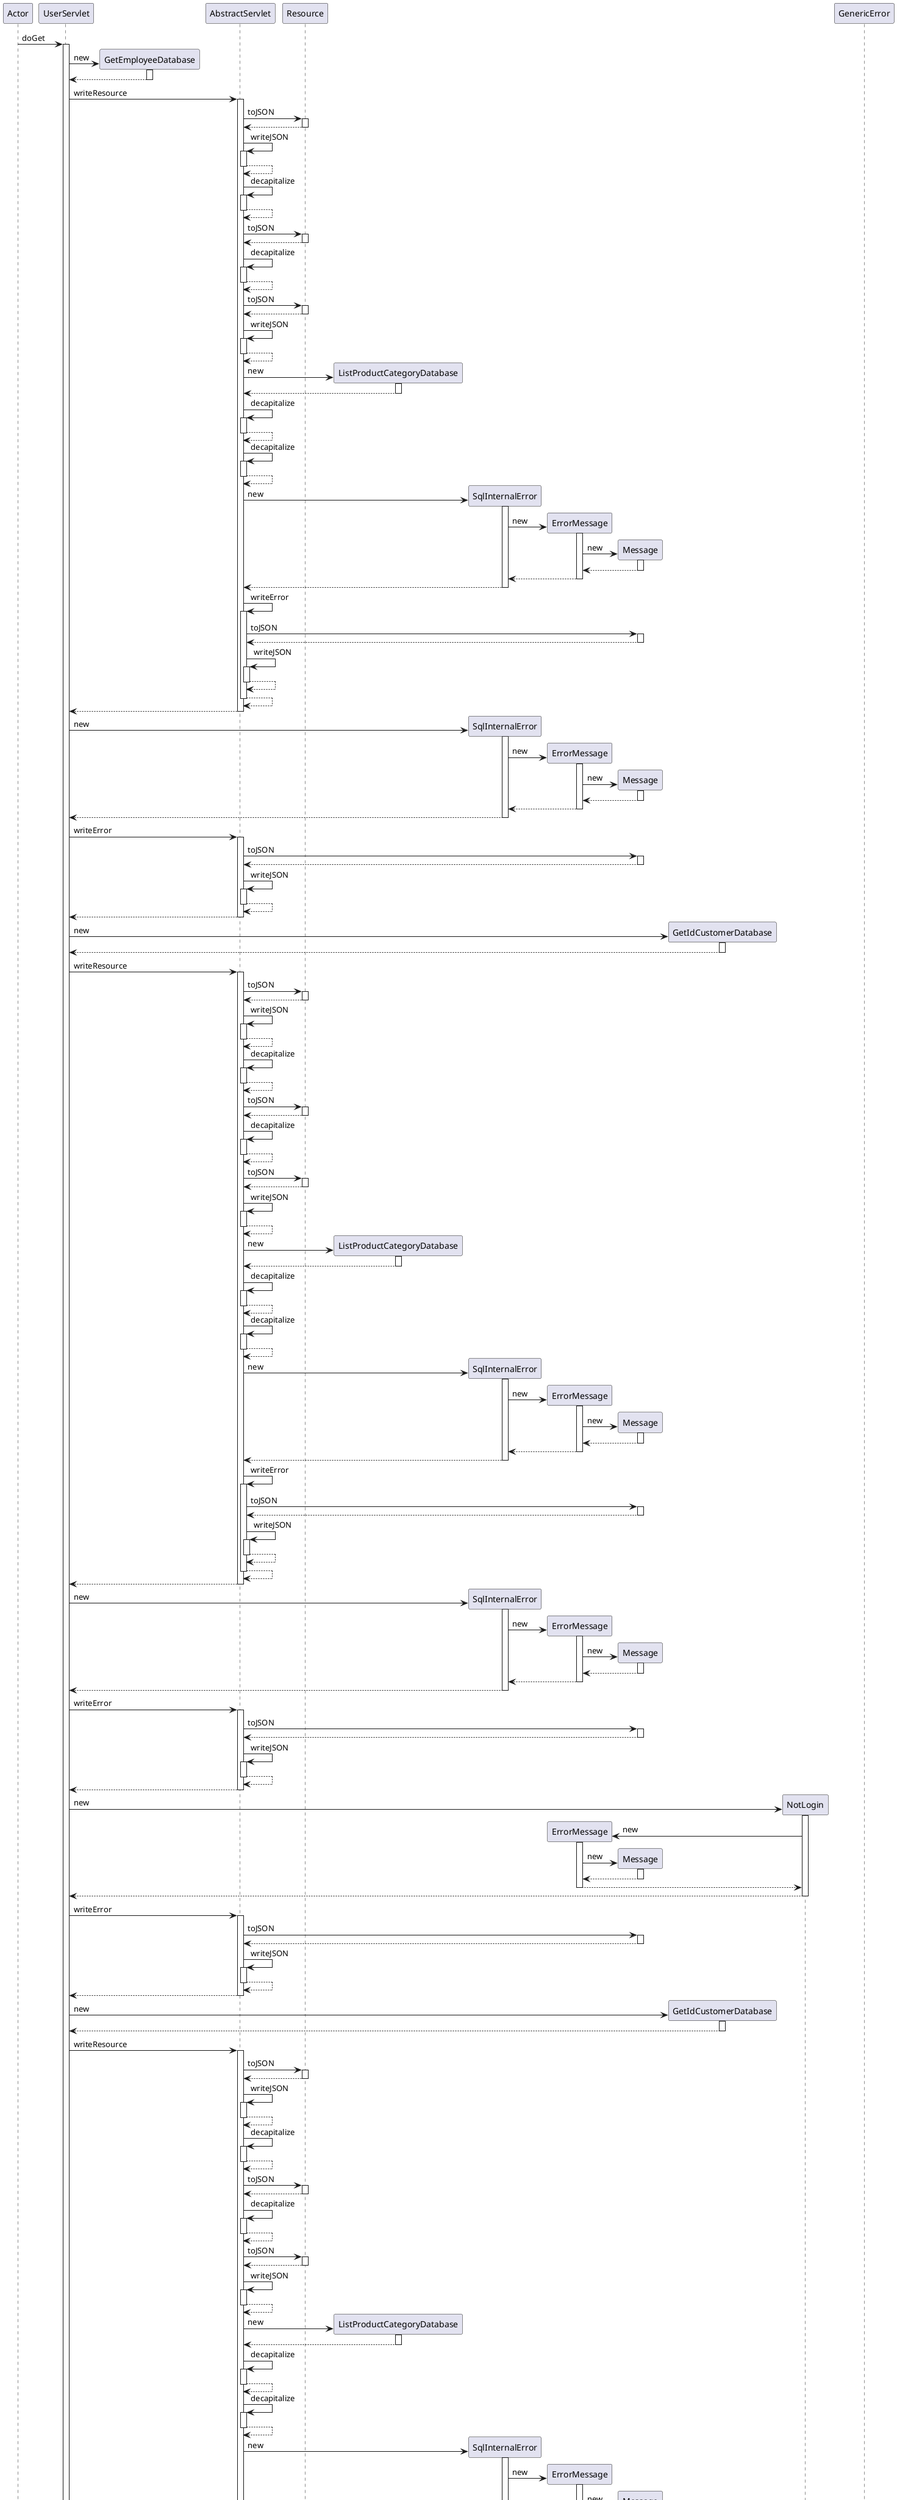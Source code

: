 @startuml
participant Actor
Actor -> UserServlet : doGet
activate UserServlet
create GetEmployeeDatabase
UserServlet -> GetEmployeeDatabase : new
activate GetEmployeeDatabase
GetEmployeeDatabase --> UserServlet
deactivate GetEmployeeDatabase
UserServlet -> AbstractServlet : writeResource
activate AbstractServlet
AbstractServlet -> Resource : toJSON
activate Resource
Resource --> AbstractServlet
deactivate Resource
AbstractServlet -> AbstractServlet : writeJSON
activate AbstractServlet
AbstractServlet --> AbstractServlet
deactivate AbstractServlet
AbstractServlet -> AbstractServlet : decapitalize
activate AbstractServlet
AbstractServlet --> AbstractServlet
deactivate AbstractServlet
AbstractServlet -> Resource : toJSON
activate Resource
Resource --> AbstractServlet
deactivate Resource
AbstractServlet -> AbstractServlet : decapitalize
activate AbstractServlet
AbstractServlet --> AbstractServlet
deactivate AbstractServlet
AbstractServlet -> Resource : toJSON
activate Resource
Resource --> AbstractServlet
deactivate Resource
AbstractServlet -> AbstractServlet : writeJSON
activate AbstractServlet
AbstractServlet --> AbstractServlet
deactivate AbstractServlet
create ListProductCategoryDatabase
AbstractServlet -> ListProductCategoryDatabase : new
activate ListProductCategoryDatabase
ListProductCategoryDatabase --> AbstractServlet
deactivate ListProductCategoryDatabase
AbstractServlet -> AbstractServlet : decapitalize
activate AbstractServlet
AbstractServlet --> AbstractServlet
deactivate AbstractServlet
AbstractServlet -> AbstractServlet : decapitalize
activate AbstractServlet
AbstractServlet --> AbstractServlet
deactivate AbstractServlet
create SqlInternalError
AbstractServlet -> SqlInternalError : new
activate SqlInternalError
create ErrorMessage
SqlInternalError -> ErrorMessage : new
activate ErrorMessage
create Message
ErrorMessage -> Message : new
activate Message
Message --> ErrorMessage
deactivate Message
ErrorMessage --> SqlInternalError
deactivate ErrorMessage
SqlInternalError --> AbstractServlet
deactivate SqlInternalError
AbstractServlet -> AbstractServlet : writeError
activate AbstractServlet
AbstractServlet -> Message : toJSON
activate Message
Message --> AbstractServlet
deactivate Message
AbstractServlet -> AbstractServlet : writeJSON
activate AbstractServlet
AbstractServlet --> AbstractServlet
deactivate AbstractServlet
AbstractServlet --> AbstractServlet
deactivate AbstractServlet
AbstractServlet --> UserServlet
deactivate AbstractServlet
create SqlInternalError
UserServlet -> SqlInternalError : new
activate SqlInternalError
create ErrorMessage
SqlInternalError -> ErrorMessage : new
activate ErrorMessage
create Message
ErrorMessage -> Message : new
activate Message
Message --> ErrorMessage
deactivate Message
ErrorMessage --> SqlInternalError
deactivate ErrorMessage
SqlInternalError --> UserServlet
deactivate SqlInternalError
UserServlet -> AbstractServlet : writeError
activate AbstractServlet
AbstractServlet -> Message : toJSON
activate Message
Message --> AbstractServlet
deactivate Message
AbstractServlet -> AbstractServlet : writeJSON
activate AbstractServlet
AbstractServlet --> AbstractServlet
deactivate AbstractServlet
AbstractServlet --> UserServlet
deactivate AbstractServlet
create GetIdCustomerDatabase
UserServlet -> GetIdCustomerDatabase : new
activate GetIdCustomerDatabase
GetIdCustomerDatabase --> UserServlet
deactivate GetIdCustomerDatabase
UserServlet -> AbstractServlet : writeResource
activate AbstractServlet
AbstractServlet -> Resource : toJSON
activate Resource
Resource --> AbstractServlet
deactivate Resource
AbstractServlet -> AbstractServlet : writeJSON
activate AbstractServlet
AbstractServlet --> AbstractServlet
deactivate AbstractServlet
AbstractServlet -> AbstractServlet : decapitalize
activate AbstractServlet
AbstractServlet --> AbstractServlet
deactivate AbstractServlet
AbstractServlet -> Resource : toJSON
activate Resource
Resource --> AbstractServlet
deactivate Resource
AbstractServlet -> AbstractServlet : decapitalize
activate AbstractServlet
AbstractServlet --> AbstractServlet
deactivate AbstractServlet
AbstractServlet -> Resource : toJSON
activate Resource
Resource --> AbstractServlet
deactivate Resource
AbstractServlet -> AbstractServlet : writeJSON
activate AbstractServlet
AbstractServlet --> AbstractServlet
deactivate AbstractServlet
create ListProductCategoryDatabase
AbstractServlet -> ListProductCategoryDatabase : new
activate ListProductCategoryDatabase
ListProductCategoryDatabase --> AbstractServlet
deactivate ListProductCategoryDatabase
AbstractServlet -> AbstractServlet : decapitalize
activate AbstractServlet
AbstractServlet --> AbstractServlet
deactivate AbstractServlet
AbstractServlet -> AbstractServlet : decapitalize
activate AbstractServlet
AbstractServlet --> AbstractServlet
deactivate AbstractServlet
create SqlInternalError
AbstractServlet -> SqlInternalError : new
activate SqlInternalError
create ErrorMessage
SqlInternalError -> ErrorMessage : new
activate ErrorMessage
create Message
ErrorMessage -> Message : new
activate Message
Message --> ErrorMessage
deactivate Message
ErrorMessage --> SqlInternalError
deactivate ErrorMessage
SqlInternalError --> AbstractServlet
deactivate SqlInternalError
AbstractServlet -> AbstractServlet : writeError
activate AbstractServlet
AbstractServlet -> Message : toJSON
activate Message
Message --> AbstractServlet
deactivate Message
AbstractServlet -> AbstractServlet : writeJSON
activate AbstractServlet
AbstractServlet --> AbstractServlet
deactivate AbstractServlet
AbstractServlet --> AbstractServlet
deactivate AbstractServlet
AbstractServlet --> UserServlet
deactivate AbstractServlet
create SqlInternalError
UserServlet -> SqlInternalError : new
activate SqlInternalError
create ErrorMessage
SqlInternalError -> ErrorMessage : new
activate ErrorMessage
create Message
ErrorMessage -> Message : new
activate Message
Message --> ErrorMessage
deactivate Message
ErrorMessage --> SqlInternalError
deactivate ErrorMessage
SqlInternalError --> UserServlet
deactivate SqlInternalError
UserServlet -> AbstractServlet : writeError
activate AbstractServlet
AbstractServlet -> Message : toJSON
activate Message
Message --> AbstractServlet
deactivate Message
AbstractServlet -> AbstractServlet : writeJSON
activate AbstractServlet
AbstractServlet --> AbstractServlet
deactivate AbstractServlet
AbstractServlet --> UserServlet
deactivate AbstractServlet
create NotLogin
UserServlet -> NotLogin : new
activate NotLogin
create ErrorMessage
NotLogin -> ErrorMessage : new
activate ErrorMessage
create Message
ErrorMessage -> Message : new
activate Message
Message --> ErrorMessage
deactivate Message
ErrorMessage --> NotLogin
deactivate ErrorMessage
NotLogin --> UserServlet
deactivate NotLogin
UserServlet -> AbstractServlet : writeError
activate AbstractServlet
AbstractServlet -> Message : toJSON
activate Message
Message --> AbstractServlet
deactivate Message
AbstractServlet -> AbstractServlet : writeJSON
activate AbstractServlet
AbstractServlet --> AbstractServlet
deactivate AbstractServlet
AbstractServlet --> UserServlet
deactivate AbstractServlet
create GetIdCustomerDatabase
UserServlet -> GetIdCustomerDatabase : new
activate GetIdCustomerDatabase
GetIdCustomerDatabase --> UserServlet
deactivate GetIdCustomerDatabase
UserServlet -> AbstractServlet : writeResource
activate AbstractServlet
AbstractServlet -> Resource : toJSON
activate Resource
Resource --> AbstractServlet
deactivate Resource
AbstractServlet -> AbstractServlet : writeJSON
activate AbstractServlet
AbstractServlet --> AbstractServlet
deactivate AbstractServlet
AbstractServlet -> AbstractServlet : decapitalize
activate AbstractServlet
AbstractServlet --> AbstractServlet
deactivate AbstractServlet
AbstractServlet -> Resource : toJSON
activate Resource
Resource --> AbstractServlet
deactivate Resource
AbstractServlet -> AbstractServlet : decapitalize
activate AbstractServlet
AbstractServlet --> AbstractServlet
deactivate AbstractServlet
AbstractServlet -> Resource : toJSON
activate Resource
Resource --> AbstractServlet
deactivate Resource
AbstractServlet -> AbstractServlet : writeJSON
activate AbstractServlet
AbstractServlet --> AbstractServlet
deactivate AbstractServlet
create ListProductCategoryDatabase
AbstractServlet -> ListProductCategoryDatabase : new
activate ListProductCategoryDatabase
ListProductCategoryDatabase --> AbstractServlet
deactivate ListProductCategoryDatabase
AbstractServlet -> AbstractServlet : decapitalize
activate AbstractServlet
AbstractServlet --> AbstractServlet
deactivate AbstractServlet
AbstractServlet -> AbstractServlet : decapitalize
activate AbstractServlet
AbstractServlet --> AbstractServlet
deactivate AbstractServlet
create SqlInternalError
AbstractServlet -> SqlInternalError : new
activate SqlInternalError
create ErrorMessage
SqlInternalError -> ErrorMessage : new
activate ErrorMessage
create Message
ErrorMessage -> Message : new
activate Message
Message --> ErrorMessage
deactivate Message
ErrorMessage --> SqlInternalError
deactivate ErrorMessage
SqlInternalError --> AbstractServlet
deactivate SqlInternalError
AbstractServlet -> AbstractServlet : writeError
activate AbstractServlet
AbstractServlet -> Message : toJSON
activate Message
Message --> AbstractServlet
deactivate Message
AbstractServlet -> AbstractServlet : writeJSON
activate AbstractServlet
AbstractServlet --> AbstractServlet
deactivate AbstractServlet
AbstractServlet --> AbstractServlet
deactivate AbstractServlet
AbstractServlet --> UserServlet
deactivate AbstractServlet
create SqlInternalError
UserServlet -> SqlInternalError : new
activate SqlInternalError
create ErrorMessage
SqlInternalError -> ErrorMessage : new
activate ErrorMessage
create Message
ErrorMessage -> Message : new
activate Message
Message --> ErrorMessage
deactivate Message
ErrorMessage --> SqlInternalError
deactivate ErrorMessage
SqlInternalError --> UserServlet
deactivate SqlInternalError
UserServlet -> AbstractServlet : writeError
activate AbstractServlet
AbstractServlet -> Message : toJSON
activate Message
Message --> AbstractServlet
deactivate Message
AbstractServlet -> AbstractServlet : writeJSON
activate AbstractServlet
AbstractServlet --> AbstractServlet
deactivate AbstractServlet
AbstractServlet --> UserServlet
deactivate AbstractServlet
create GetEmployeeDatabase
UserServlet -> GetEmployeeDatabase : new
activate GetEmployeeDatabase
GetEmployeeDatabase --> UserServlet
deactivate GetEmployeeDatabase
UserServlet -> AbstractServlet : writeResource
activate AbstractServlet
AbstractServlet -> Resource : toJSON
activate Resource
Resource --> AbstractServlet
deactivate Resource
AbstractServlet -> AbstractServlet : writeJSON
activate AbstractServlet
AbstractServlet --> AbstractServlet
deactivate AbstractServlet
AbstractServlet -> AbstractServlet : decapitalize
activate AbstractServlet
AbstractServlet --> AbstractServlet
deactivate AbstractServlet
AbstractServlet -> Resource : toJSON
activate Resource
Resource --> AbstractServlet
deactivate Resource
AbstractServlet -> AbstractServlet : decapitalize
activate AbstractServlet
AbstractServlet --> AbstractServlet
deactivate AbstractServlet
AbstractServlet -> Resource : toJSON
activate Resource
Resource --> AbstractServlet
deactivate Resource
AbstractServlet -> AbstractServlet : writeJSON
activate AbstractServlet
AbstractServlet --> AbstractServlet
deactivate AbstractServlet
create ListProductCategoryDatabase
AbstractServlet -> ListProductCategoryDatabase : new
activate ListProductCategoryDatabase
ListProductCategoryDatabase --> AbstractServlet
deactivate ListProductCategoryDatabase
AbstractServlet -> AbstractServlet : decapitalize
activate AbstractServlet
AbstractServlet --> AbstractServlet
deactivate AbstractServlet
AbstractServlet -> AbstractServlet : decapitalize
activate AbstractServlet
AbstractServlet --> AbstractServlet
deactivate AbstractServlet
create SqlInternalError
AbstractServlet -> SqlInternalError : new
activate SqlInternalError
create ErrorMessage
SqlInternalError -> ErrorMessage : new
activate ErrorMessage
create Message
ErrorMessage -> Message : new
activate Message
Message --> ErrorMessage
deactivate Message
ErrorMessage --> SqlInternalError
deactivate ErrorMessage
SqlInternalError --> AbstractServlet
deactivate SqlInternalError
AbstractServlet -> AbstractServlet : writeError
activate AbstractServlet
AbstractServlet -> Message : toJSON
activate Message
Message --> AbstractServlet
deactivate Message
AbstractServlet -> AbstractServlet : writeJSON
activate AbstractServlet
AbstractServlet --> AbstractServlet
deactivate AbstractServlet
AbstractServlet --> AbstractServlet
deactivate AbstractServlet
AbstractServlet --> UserServlet
deactivate AbstractServlet
create SqlInternalError
UserServlet -> SqlInternalError : new
activate SqlInternalError
create ErrorMessage
SqlInternalError -> ErrorMessage : new
activate ErrorMessage
create Message
ErrorMessage -> Message : new
activate Message
Message --> ErrorMessage
deactivate Message
ErrorMessage --> SqlInternalError
deactivate ErrorMessage
SqlInternalError --> UserServlet
deactivate SqlInternalError
UserServlet -> AbstractServlet : writeError
activate AbstractServlet
AbstractServlet -> Message : toJSON
activate Message
Message --> AbstractServlet
deactivate Message
AbstractServlet -> AbstractServlet : writeJSON
activate AbstractServlet
AbstractServlet --> AbstractServlet
deactivate AbstractServlet
AbstractServlet --> UserServlet
deactivate AbstractServlet
UserServlet -> AbstractServlet : writeError
activate AbstractServlet
AbstractServlet -> GenericError : toJSON
activate GenericError
GenericError --> AbstractServlet
deactivate GenericError
AbstractServlet -> AbstractServlet : writeJSON
activate AbstractServlet
AbstractServlet --> AbstractServlet
deactivate AbstractServlet
AbstractServlet --> UserServlet
deactivate AbstractServlet
create GetIdCustomerDatabase
UserServlet -> GetIdCustomerDatabase : new
activate GetIdCustomerDatabase
GetIdCustomerDatabase --> UserServlet
deactivate GetIdCustomerDatabase
UserServlet -> AbstractServlet : writeResource
activate AbstractServlet
AbstractServlet -> Resource : toJSON
activate Resource
Resource --> AbstractServlet
deactivate Resource
AbstractServlet -> AbstractServlet : writeJSON
activate AbstractServlet
AbstractServlet --> AbstractServlet
deactivate AbstractServlet
AbstractServlet -> AbstractServlet : decapitalize
activate AbstractServlet
AbstractServlet --> AbstractServlet
deactivate AbstractServlet
AbstractServlet -> Resource : toJSON
activate Resource
Resource --> AbstractServlet
deactivate Resource
AbstractServlet -> AbstractServlet : decapitalize
activate AbstractServlet
AbstractServlet --> AbstractServlet
deactivate AbstractServlet
AbstractServlet -> Resource : toJSON
activate Resource
Resource --> AbstractServlet
deactivate Resource
AbstractServlet -> AbstractServlet : writeJSON
activate AbstractServlet
AbstractServlet --> AbstractServlet
deactivate AbstractServlet
create ListProductCategoryDatabase
AbstractServlet -> ListProductCategoryDatabase : new
activate ListProductCategoryDatabase
ListProductCategoryDatabase --> AbstractServlet
deactivate ListProductCategoryDatabase
AbstractServlet -> AbstractServlet : decapitalize
activate AbstractServlet
AbstractServlet --> AbstractServlet
deactivate AbstractServlet
AbstractServlet -> AbstractServlet : decapitalize
activate AbstractServlet
AbstractServlet --> AbstractServlet
deactivate AbstractServlet
create SqlInternalError
AbstractServlet -> SqlInternalError : new
activate SqlInternalError
create ErrorMessage
SqlInternalError -> ErrorMessage : new
activate ErrorMessage
create Message
ErrorMessage -> Message : new
activate Message
Message --> ErrorMessage
deactivate Message
ErrorMessage --> SqlInternalError
deactivate ErrorMessage
SqlInternalError --> AbstractServlet
deactivate SqlInternalError
AbstractServlet -> AbstractServlet : writeError
activate AbstractServlet
AbstractServlet -> Message : toJSON
activate Message
Message --> AbstractServlet
deactivate Message
AbstractServlet -> AbstractServlet : writeJSON
activate AbstractServlet
AbstractServlet --> AbstractServlet
deactivate AbstractServlet
AbstractServlet --> AbstractServlet
deactivate AbstractServlet
AbstractServlet --> UserServlet
deactivate AbstractServlet
create SqlInternalError
UserServlet -> SqlInternalError : new
activate SqlInternalError
create ErrorMessage
SqlInternalError -> ErrorMessage : new
activate ErrorMessage
create Message
ErrorMessage -> Message : new
activate Message
Message --> ErrorMessage
deactivate Message
ErrorMessage --> SqlInternalError
deactivate ErrorMessage
SqlInternalError --> UserServlet
deactivate SqlInternalError
UserServlet -> AbstractServlet : writeError
activate AbstractServlet
AbstractServlet -> Message : toJSON
activate Message
Message --> AbstractServlet
deactivate Message
AbstractServlet -> AbstractServlet : writeJSON
activate AbstractServlet
AbstractServlet --> AbstractServlet
deactivate AbstractServlet
AbstractServlet --> UserServlet
deactivate AbstractServlet
create GetEmployeeDatabase
UserServlet -> GetEmployeeDatabase : new
activate GetEmployeeDatabase
GetEmployeeDatabase --> UserServlet
deactivate GetEmployeeDatabase
UserServlet -> AbstractServlet : writeResource
activate AbstractServlet
AbstractServlet -> Resource : toJSON
activate Resource
Resource --> AbstractServlet
deactivate Resource
AbstractServlet -> AbstractServlet : writeJSON
activate AbstractServlet
AbstractServlet --> AbstractServlet
deactivate AbstractServlet
AbstractServlet -> AbstractServlet : decapitalize
activate AbstractServlet
AbstractServlet --> AbstractServlet
deactivate AbstractServlet
AbstractServlet -> Resource : toJSON
activate Resource
Resource --> AbstractServlet
deactivate Resource
AbstractServlet -> AbstractServlet : decapitalize
activate AbstractServlet
AbstractServlet --> AbstractServlet
deactivate AbstractServlet
AbstractServlet -> Resource : toJSON
activate Resource
Resource --> AbstractServlet
deactivate Resource
AbstractServlet -> AbstractServlet : writeJSON
activate AbstractServlet
AbstractServlet --> AbstractServlet
deactivate AbstractServlet
create ListProductCategoryDatabase
AbstractServlet -> ListProductCategoryDatabase : new
activate ListProductCategoryDatabase
ListProductCategoryDatabase --> AbstractServlet
deactivate ListProductCategoryDatabase
AbstractServlet -> AbstractServlet : decapitalize
activate AbstractServlet
AbstractServlet --> AbstractServlet
deactivate AbstractServlet
AbstractServlet -> AbstractServlet : decapitalize
activate AbstractServlet
AbstractServlet --> AbstractServlet
deactivate AbstractServlet
create SqlInternalError
AbstractServlet -> SqlInternalError : new
activate SqlInternalError
create ErrorMessage
SqlInternalError -> ErrorMessage : new
activate ErrorMessage
create Message
ErrorMessage -> Message : new
activate Message
Message --> ErrorMessage
deactivate Message
ErrorMessage --> SqlInternalError
deactivate ErrorMessage
SqlInternalError --> AbstractServlet
deactivate SqlInternalError
AbstractServlet -> AbstractServlet : writeError
activate AbstractServlet
AbstractServlet -> Message : toJSON
activate Message
Message --> AbstractServlet
deactivate Message
AbstractServlet -> AbstractServlet : writeJSON
activate AbstractServlet
AbstractServlet --> AbstractServlet
deactivate AbstractServlet
AbstractServlet --> AbstractServlet
deactivate AbstractServlet
AbstractServlet --> UserServlet
deactivate AbstractServlet
create SqlInternalError
UserServlet -> SqlInternalError : new
activate SqlInternalError
create ErrorMessage
SqlInternalError -> ErrorMessage : new
activate ErrorMessage
create Message
ErrorMessage -> Message : new
activate Message
Message --> ErrorMessage
deactivate Message
ErrorMessage --> SqlInternalError
deactivate ErrorMessage
SqlInternalError --> UserServlet
deactivate SqlInternalError
UserServlet -> AbstractServlet : writeError
activate AbstractServlet
AbstractServlet -> Message : toJSON
activate Message
Message --> AbstractServlet
deactivate Message
AbstractServlet -> AbstractServlet : writeJSON
activate AbstractServlet
AbstractServlet --> AbstractServlet
deactivate AbstractServlet
AbstractServlet --> UserServlet
deactivate AbstractServlet
UserServlet -> AbstractServlet : writeError
activate AbstractServlet
AbstractServlet -> GenericError : toJSON
activate GenericError
GenericError --> AbstractServlet
deactivate GenericError
AbstractServlet -> AbstractServlet : writeJSON
activate AbstractServlet
AbstractServlet --> AbstractServlet
deactivate AbstractServlet
AbstractServlet --> UserServlet
deactivate AbstractServlet
UserServlet -> AbstractServlet : writeError
activate AbstractServlet
AbstractServlet -> GenericError : toJSON
activate GenericError
GenericError --> AbstractServlet
deactivate GenericError
AbstractServlet -> AbstractServlet : writeJSON
activate AbstractServlet
AbstractServlet --> AbstractServlet
deactivate AbstractServlet
AbstractServlet --> UserServlet
deactivate AbstractServlet
UserServlet -> AbstractServlet : writeError
activate AbstractServlet
AbstractServlet -> GenericError : toJSON
activate GenericError
GenericError --> AbstractServlet
deactivate GenericError
AbstractServlet -> AbstractServlet : writeJSON
activate AbstractServlet
AbstractServlet --> AbstractServlet
deactivate AbstractServlet
AbstractServlet --> UserServlet
deactivate AbstractServlet
return
@enduml